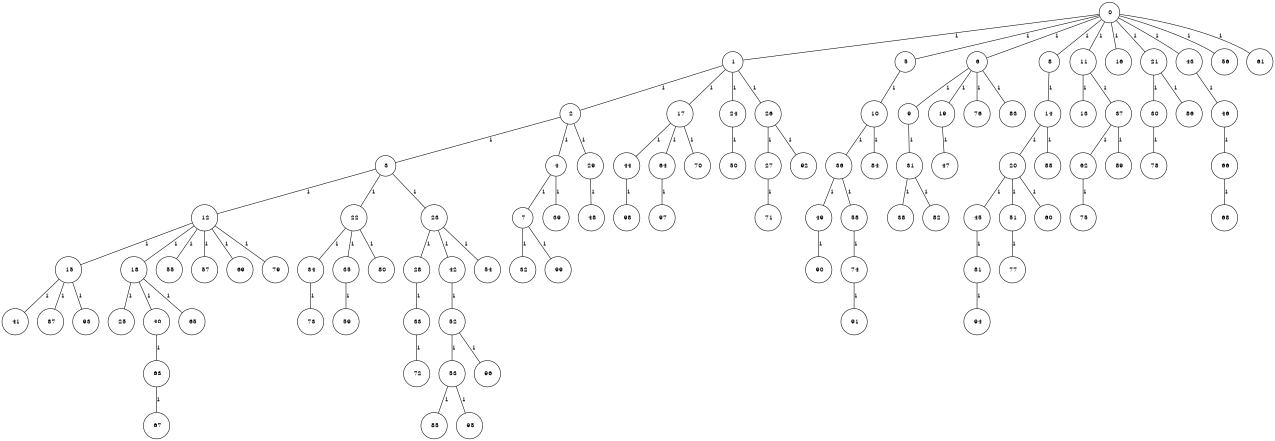 graph G {
size="8.5,11;"
ratio = "expand;"
fixedsize="true;"
overlap="scale;"
node[shape=circle,width=.12,hight=.12,fontsize=12]
edge[fontsize=12]

0[label=" 0" color=black, pos="0.61437864,0.60471325!"];
1[label=" 1" color=black, pos="0.58895817,2.8090572!"];
2[label=" 2" color=black, pos="1.1518875,1.075562!"];
3[label=" 3" color=black, pos="0.58141575,2.5347219!"];
4[label=" 4" color=black, pos="0.33960515,1.6439337!"];
5[label=" 5" color=black, pos="1.0535944,2.2665809!"];
6[label=" 6" color=black, pos="2.0508203,1.4188263!"];
7[label=" 7" color=black, pos="0.99390123,0.19882681!"];
8[label=" 8" color=black, pos="1.4916858,1.3076929!"];
9[label=" 9" color=black, pos="2.5175593,1.6668615!"];
10[label=" 10" color=black, pos="2.9889838,2.8576193!"];
11[label=" 11" color=black, pos="0.60628629,2.888574!"];
12[label=" 12" color=black, pos="0.53368053,2.235971!"];
13[label=" 13" color=black, pos="0.5665338,1.1048158!"];
14[label=" 14" color=black, pos="0.51737279,2.3721875!"];
15[label=" 15" color=black, pos="0.30862906,0.11955389!"];
16[label=" 16" color=black, pos="2.3745544,2.8809588!"];
17[label=" 17" color=black, pos="0.54399681,2.5615604!"];
18[label=" 18" color=black, pos="2.2902437,1.1033801!"];
19[label=" 19" color=black, pos="1.8115208,0.84242146!"];
20[label=" 20" color=black, pos="1.5244619,2.9324763!"];
21[label=" 21" color=black, pos="0.58094426,2.7083497!"];
22[label=" 22" color=black, pos="0.56093412,2.6095911!"];
23[label=" 23" color=black, pos="2.6515516,1.669878!"];
24[label=" 24" color=black, pos="0.15639171,0.91821959!"];
25[label=" 25" color=black, pos="0.098657045,1.2333691!"];
26[label=" 26" color=black, pos="2.8989597,2.2854308!"];
27[label=" 27" color=black, pos="0.32870328,1.0556819!"];
28[label=" 28" color=black, pos="0.20624469,2.9441608!"];
29[label=" 29" color=black, pos="2.0254502,2.885506!"];
30[label=" 30" color=black, pos="1.7330478,1.4559475!"];
31[label=" 31" color=black, pos="1.224242,0.41070528!"];
32[label=" 32" color=black, pos="1.6766623,2.0810222!"];
33[label=" 33" color=black, pos="1.8087049,2.1642202!"];
34[label=" 34" color=black, pos="2.6511405,2.4181451!"];
35[label=" 35" color=black, pos="0.57750323,0.83300892!"];
36[label=" 36" color=black, pos="2.4619852,0.57093687!"];
37[label=" 37" color=black, pos="0.42968025,0.073819814!"];
38[label=" 38" color=black, pos="0.95153991,0.54732733!"];
39[label=" 39" color=black, pos="1.6555929,1.5564156!"];
40[label=" 40" color=black, pos="1.2869575,0.10757464!"];
41[label=" 41" color=black, pos="1.9518292,1.803327!"];
42[label=" 42" color=black, pos="1.7214458,1.5828135!"];
43[label=" 43" color=black, pos="0.6952991,1.0826969!"];
44[label=" 44" color=black, pos="0.1929921,0.64471977!"];
45[label=" 45" color=black, pos="1.1100766,1.7854004!"];
46[label=" 46" color=black, pos="0.24830694,2.2373985!"];
47[label=" 47" color=black, pos="2.2907603,0.23615509!"];
48[label=" 48" color=black, pos="0.43125195,2.6733801!"];
49[label=" 49" color=black, pos="1.6155245,0.9860508!"];
50[label=" 50" color=black, pos="2.6981792,2.6359193!"];
51[label=" 51" color=black, pos="0.98468663,1.5507626!"];
52[label=" 52" color=black, pos="2.37225,1.8003511!"];
53[label=" 53" color=black, pos="0.91402195,1.5439432!"];
54[label=" 54" color=black, pos="1.9184791,1.0662287!"];
55[label=" 55" color=black, pos="0.57515577,2.7869572!"];
56[label=" 56" color=black, pos="0.64611356,0.38948885!"];
57[label=" 57" color=black, pos="0.93704441,2.5986084!"];
58[label=" 58" color=black, pos="2.9444039,0.028701846!"];
59[label=" 59" color=black, pos="2.9531439,2.1067693!"];
60[label=" 60" color=black, pos="0.7749468,2.8077206!"];
61[label=" 61" color=black, pos="1.4928718,1.8512976!"];
62[label=" 62" color=black, pos="2.1330055,2.6205903!"];
63[label=" 63" color=black, pos="2.2199102,1.714569!"];
64[label=" 64" color=black, pos="1.8678848,1.1276619!"];
65[label=" 65" color=black, pos="2.4795975,1.4401528!"];
66[label=" 66" color=black, pos="0.96079798,1.3530919!"];
67[label=" 67" color=black, pos="1.0483191,1.2393358!"];
68[label=" 68" color=black, pos="0.36698157,2.5122346!"];
69[label=" 69" color=black, pos="1.3987202,2.2712043!"];
70[label=" 70" color=black, pos="0.28105864,2.239887!"];
71[label=" 71" color=black, pos="1.299342,0.36699263!"];
72[label=" 72" color=black, pos="0.058513822,1.9721561!"];
73[label=" 73" color=black, pos="1.2209248,2.9621127!"];
74[label=" 74" color=black, pos="0.88116347,2.0956647!"];
75[label=" 75" color=black, pos="0.77506588,2.7527484!"];
76[label=" 76" color=black, pos="2.3820569,2.0019008!"];
77[label=" 77" color=black, pos="0.62851527,1.3125029!"];
78[label=" 78" color=black, pos="2.1648996,2.4105428!"];
79[label=" 79" color=black, pos="2.5068459,1.6314685!"];
80[label=" 80" color=black, pos="0.27218989,0.10347103!"];
81[label=" 81" color=black, pos="0.015933411,1.6748374!"];
82[label=" 82" color=black, pos="1.3807884,0.82657941!"];
83[label=" 83" color=black, pos="2.1055026,0.29790173!"];
84[label=" 84" color=black, pos="2.8443108,2.2683367!"];
85[label=" 85" color=black, pos="0.57290759,1.3824!"];
86[label=" 86" color=black, pos="0.13322949,1.2020489!"];
87[label=" 87" color=black, pos="2.5704781,1.2054351!"];
88[label=" 88" color=black, pos="0.43714195,2.3357827!"];
89[label=" 89" color=black, pos="0.37448986,1.3501722!"];
90[label=" 90" color=black, pos="2.7811222,0.91113255!"];
91[label=" 91" color=black, pos="2.7560794,0.37418425!"];
92[label=" 92" color=black, pos="0.50883681,1.0732163!"];
93[label=" 93" color=black, pos="1.2233605,2.8195516!"];
94[label=" 94" color=black, pos="0.24855909,0.9966654!"];
95[label=" 95" color=black, pos="2.8551178,0.66170526!"];
96[label=" 96" color=black, pos="1.5110066,0.74533515!"];
97[label=" 97" color=black, pos="2.008108,0.64077475!"];
98[label=" 98" color=black, pos="2.272259,0.67585496!"];
99[label=" 99" color=black, pos="2.7609416,0.62872874!"];
0--1[label="1"]
0--5[label="1"]
0--6[label="1"]
0--8[label="1"]
0--11[label="1"]
0--16[label="1"]
0--21[label="1"]
0--43[label="1"]
0--56[label="1"]
0--61[label="1"]
1--2[label="1"]
1--17[label="1"]
1--24[label="1"]
1--26[label="1"]
2--3[label="1"]
2--4[label="1"]
2--29[label="1"]
3--12[label="1"]
3--22[label="1"]
3--23[label="1"]
4--7[label="1"]
4--39[label="1"]
5--10[label="1"]
6--9[label="1"]
6--19[label="1"]
6--76[label="1"]
6--83[label="1"]
7--32[label="1"]
7--99[label="1"]
8--14[label="1"]
9--31[label="1"]
10--36[label="1"]
10--84[label="1"]
11--13[label="1"]
11--37[label="1"]
12--15[label="1"]
12--18[label="1"]
12--55[label="1"]
12--57[label="1"]
12--69[label="1"]
12--79[label="1"]
14--20[label="1"]
14--88[label="1"]
15--41[label="1"]
15--87[label="1"]
15--93[label="1"]
17--44[label="1"]
17--64[label="1"]
17--70[label="1"]
18--25[label="1"]
18--40[label="1"]
18--65[label="1"]
19--47[label="1"]
20--45[label="1"]
20--51[label="1"]
20--60[label="1"]
21--30[label="1"]
21--86[label="1"]
22--34[label="1"]
22--35[label="1"]
22--80[label="1"]
23--28[label="1"]
23--42[label="1"]
23--54[label="1"]
24--50[label="1"]
26--27[label="1"]
26--92[label="1"]
27--71[label="1"]
28--33[label="1"]
29--48[label="1"]
30--78[label="1"]
31--38[label="1"]
31--82[label="1"]
33--72[label="1"]
34--73[label="1"]
35--59[label="1"]
36--49[label="1"]
36--58[label="1"]
37--62[label="1"]
37--89[label="1"]
40--63[label="1"]
42--52[label="1"]
43--46[label="1"]
44--98[label="1"]
45--81[label="1"]
46--66[label="1"]
49--90[label="1"]
51--77[label="1"]
52--53[label="1"]
52--96[label="1"]
53--85[label="1"]
53--95[label="1"]
58--74[label="1"]
62--75[label="1"]
63--67[label="1"]
64--97[label="1"]
66--68[label="1"]
74--91[label="1"]
81--94[label="1"]

}
